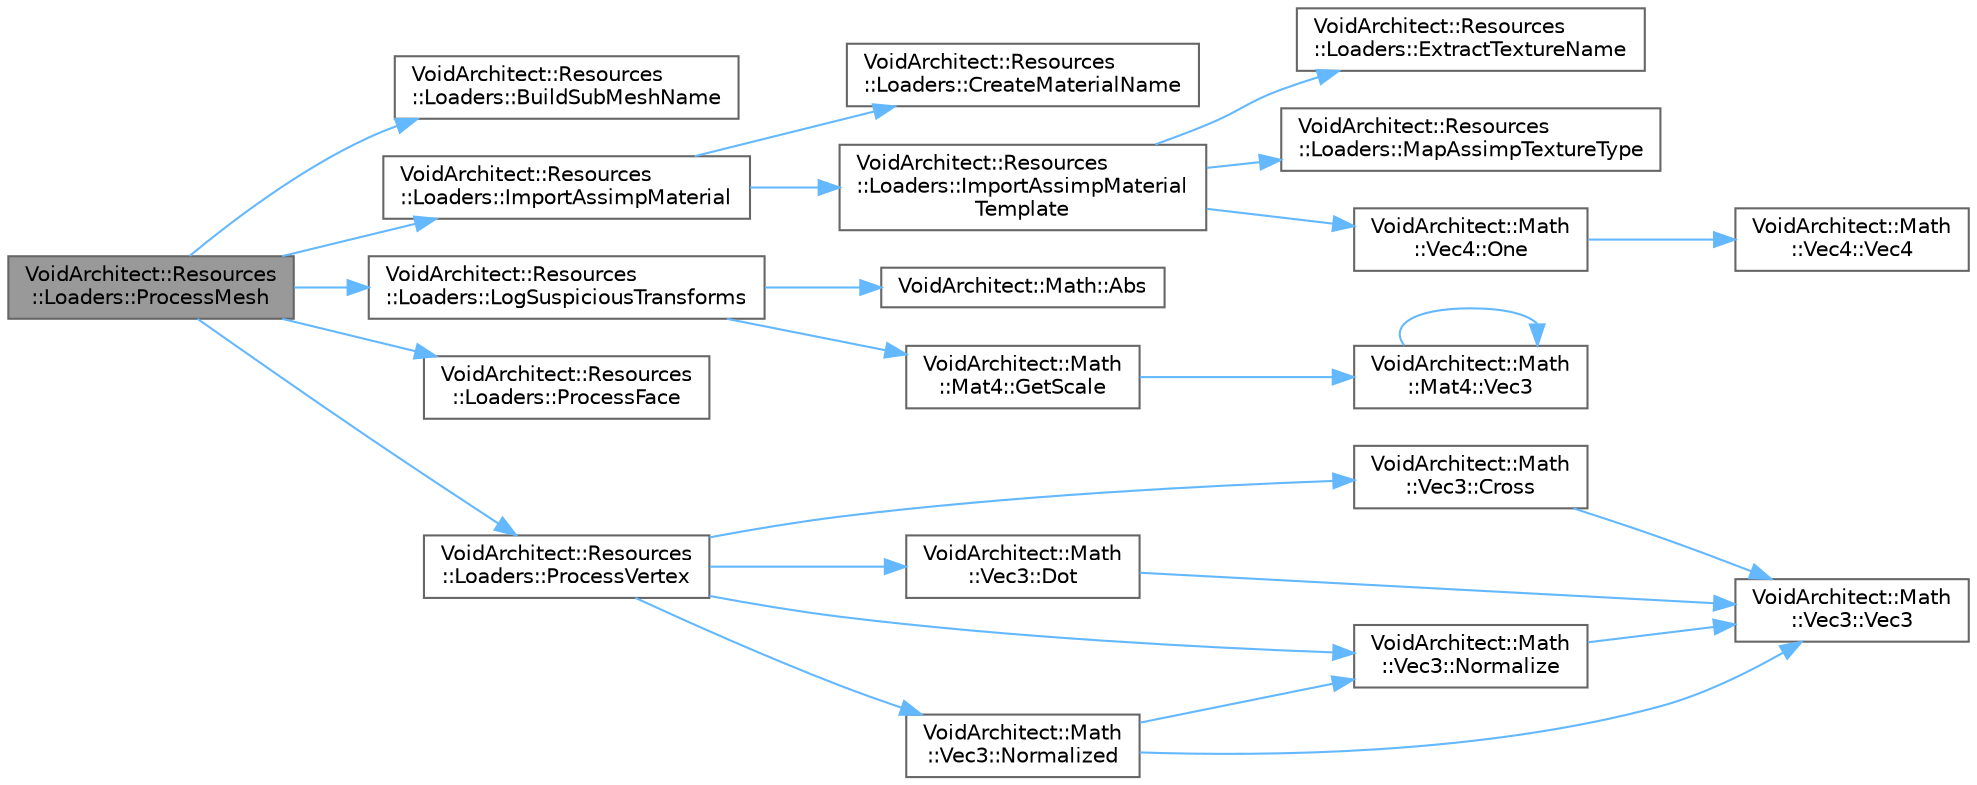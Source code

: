 digraph "VoidArchitect::Resources::Loaders::ProcessMesh"
{
 // LATEX_PDF_SIZE
  bgcolor="transparent";
  edge [fontname=Helvetica,fontsize=10,labelfontname=Helvetica,labelfontsize=10];
  node [fontname=Helvetica,fontsize=10,shape=box,height=0.2,width=0.4];
  rankdir="LR";
  Node1 [id="Node000001",label="VoidArchitect::Resources\l::Loaders::ProcessMesh",height=0.2,width=0.4,color="gray40", fillcolor="grey60", style="filled", fontcolor="black",tooltip=" "];
  Node1 -> Node2 [id="edge1_Node000001_Node000002",color="steelblue1",style="solid",tooltip=" "];
  Node2 [id="Node000002",label="VoidArchitect::Resources\l::Loaders::BuildSubMeshName",height=0.2,width=0.4,color="grey40", fillcolor="white", style="filled",URL="$namespace_void_architect_1_1_resources_1_1_loaders.html#a6cf5f146ef9e0e23711a3b8f0d2e6323",tooltip=" "];
  Node1 -> Node3 [id="edge2_Node000001_Node000003",color="steelblue1",style="solid",tooltip=" "];
  Node3 [id="Node000003",label="VoidArchitect::Resources\l::Loaders::ImportAssimpMaterial",height=0.2,width=0.4,color="grey40", fillcolor="white", style="filled",URL="$namespace_void_architect_1_1_resources_1_1_loaders.html#a9323ea1e48c449530e56f438d91249e9",tooltip=" "];
  Node3 -> Node4 [id="edge3_Node000003_Node000004",color="steelblue1",style="solid",tooltip=" "];
  Node4 [id="Node000004",label="VoidArchitect::Resources\l::Loaders::CreateMaterialName",height=0.2,width=0.4,color="grey40", fillcolor="white", style="filled",URL="$namespace_void_architect_1_1_resources_1_1_loaders.html#af12f7a20404c739d06867436bce3d9bb",tooltip=" "];
  Node3 -> Node5 [id="edge4_Node000003_Node000005",color="steelblue1",style="solid",tooltip=" "];
  Node5 [id="Node000005",label="VoidArchitect::Resources\l::Loaders::ImportAssimpMaterial\lTemplate",height=0.2,width=0.4,color="grey40", fillcolor="white", style="filled",URL="$namespace_void_architect_1_1_resources_1_1_loaders.html#a33be55a227f13e5331f39f4f1cde9c59",tooltip=" "];
  Node5 -> Node6 [id="edge5_Node000005_Node000006",color="steelblue1",style="solid",tooltip=" "];
  Node6 [id="Node000006",label="VoidArchitect::Resources\l::Loaders::ExtractTextureName",height=0.2,width=0.4,color="grey40", fillcolor="white", style="filled",URL="$namespace_void_architect_1_1_resources_1_1_loaders.html#a14ce1b8764255cf9e62c8e8c5403f0ea",tooltip=" "];
  Node5 -> Node7 [id="edge6_Node000005_Node000007",color="steelblue1",style="solid",tooltip=" "];
  Node7 [id="Node000007",label="VoidArchitect::Resources\l::Loaders::MapAssimpTextureType",height=0.2,width=0.4,color="grey40", fillcolor="white", style="filled",URL="$namespace_void_architect_1_1_resources_1_1_loaders.html#ae7b8b3797accb2aab408a314dc8ceaee",tooltip=" "];
  Node5 -> Node8 [id="edge7_Node000005_Node000008",color="steelblue1",style="solid",tooltip=" "];
  Node8 [id="Node000008",label="VoidArchitect::Math\l::Vec4::One",height=0.2,width=0.4,color="grey40", fillcolor="white", style="filled",URL="$class_void_architect_1_1_math_1_1_vec4.html#ab4d0f561521eb905d16805f3992d4aee",tooltip=" "];
  Node8 -> Node9 [id="edge8_Node000008_Node000009",color="steelblue1",style="solid",tooltip=" "];
  Node9 [id="Node000009",label="VoidArchitect::Math\l::Vec4::Vec4",height=0.2,width=0.4,color="grey40", fillcolor="white", style="filled",URL="$class_void_architect_1_1_math_1_1_vec4.html#a92e94b22510b1f0194a9f29e73673979",tooltip=" "];
  Node1 -> Node10 [id="edge9_Node000001_Node000010",color="steelblue1",style="solid",tooltip=" "];
  Node10 [id="Node000010",label="VoidArchitect::Resources\l::Loaders::LogSuspiciousTransforms",height=0.2,width=0.4,color="grey40", fillcolor="white", style="filled",URL="$namespace_void_architect_1_1_resources_1_1_loaders.html#ac5b50be5246f8dad58b2c3c01ff9a531",tooltip=" "];
  Node10 -> Node11 [id="edge10_Node000010_Node000011",color="steelblue1",style="solid",tooltip=" "];
  Node11 [id="Node000011",label="VoidArchitect::Math::Abs",height=0.2,width=0.4,color="grey40", fillcolor="white", style="filled",URL="$namespace_void_architect_1_1_math.html#acf2de0396ec763d967119cf61742dddb",tooltip=" "];
  Node10 -> Node12 [id="edge11_Node000010_Node000012",color="steelblue1",style="solid",tooltip=" "];
  Node12 [id="Node000012",label="VoidArchitect::Math\l::Mat4::GetScale",height=0.2,width=0.4,color="grey40", fillcolor="white", style="filled",URL="$class_void_architect_1_1_math_1_1_mat4.html#aad485f50a229c7ab2d69a319647402da",tooltip=" "];
  Node12 -> Node13 [id="edge12_Node000012_Node000013",color="steelblue1",style="solid",tooltip=" "];
  Node13 [id="Node000013",label="VoidArchitect::Math\l::Mat4::Vec3",height=0.2,width=0.4,color="grey40", fillcolor="white", style="filled",URL="$class_void_architect_1_1_math_1_1_mat4.html#a8ca1f192d1d1cbfd8a56bf53d036c42b",tooltip=" "];
  Node13 -> Node13 [id="edge13_Node000013_Node000013",color="steelblue1",style="solid",tooltip=" "];
  Node1 -> Node14 [id="edge14_Node000001_Node000014",color="steelblue1",style="solid",tooltip=" "];
  Node14 [id="Node000014",label="VoidArchitect::Resources\l::Loaders::ProcessFace",height=0.2,width=0.4,color="grey40", fillcolor="white", style="filled",URL="$namespace_void_architect_1_1_resources_1_1_loaders.html#aed75ac8dc84b2a1ab615741495f2fefd",tooltip=" "];
  Node1 -> Node15 [id="edge15_Node000001_Node000015",color="steelblue1",style="solid",tooltip=" "];
  Node15 [id="Node000015",label="VoidArchitect::Resources\l::Loaders::ProcessVertex",height=0.2,width=0.4,color="grey40", fillcolor="white", style="filled",URL="$namespace_void_architect_1_1_resources_1_1_loaders.html#a55750dc74bd08ad2e711a3f948ed14ff",tooltip=" "];
  Node15 -> Node16 [id="edge16_Node000015_Node000016",color="steelblue1",style="solid",tooltip=" "];
  Node16 [id="Node000016",label="VoidArchitect::Math\l::Vec3::Cross",height=0.2,width=0.4,color="grey40", fillcolor="white", style="filled",URL="$class_void_architect_1_1_math_1_1_vec3.html#ac6003464f75d8794be4e973f17ffc480",tooltip=" "];
  Node16 -> Node17 [id="edge17_Node000016_Node000017",color="steelblue1",style="solid",tooltip=" "];
  Node17 [id="Node000017",label="VoidArchitect::Math\l::Vec3::Vec3",height=0.2,width=0.4,color="grey40", fillcolor="white", style="filled",URL="$class_void_architect_1_1_math_1_1_vec3.html#aca594eef688919467165eb6595839832",tooltip=" "];
  Node15 -> Node18 [id="edge18_Node000015_Node000018",color="steelblue1",style="solid",tooltip=" "];
  Node18 [id="Node000018",label="VoidArchitect::Math\l::Vec3::Dot",height=0.2,width=0.4,color="grey40", fillcolor="white", style="filled",URL="$class_void_architect_1_1_math_1_1_vec3.html#a443873dd81e71dc23bfcd56549e55ee1",tooltip=" "];
  Node18 -> Node17 [id="edge19_Node000018_Node000017",color="steelblue1",style="solid",tooltip=" "];
  Node15 -> Node19 [id="edge20_Node000015_Node000019",color="steelblue1",style="solid",tooltip=" "];
  Node19 [id="Node000019",label="VoidArchitect::Math\l::Vec3::Normalize",height=0.2,width=0.4,color="grey40", fillcolor="white", style="filled",URL="$class_void_architect_1_1_math_1_1_vec3.html#afd4c197a364d164e963a8a5c79004ba6",tooltip=" "];
  Node19 -> Node17 [id="edge21_Node000019_Node000017",color="steelblue1",style="solid",tooltip=" "];
  Node15 -> Node20 [id="edge22_Node000015_Node000020",color="steelblue1",style="solid",tooltip=" "];
  Node20 [id="Node000020",label="VoidArchitect::Math\l::Vec3::Normalized",height=0.2,width=0.4,color="grey40", fillcolor="white", style="filled",URL="$class_void_architect_1_1_math_1_1_vec3.html#a67ee081107a4e08a5b16280def5dc04f",tooltip=" "];
  Node20 -> Node19 [id="edge23_Node000020_Node000019",color="steelblue1",style="solid",tooltip=" "];
  Node20 -> Node17 [id="edge24_Node000020_Node000017",color="steelblue1",style="solid",tooltip=" "];
}
